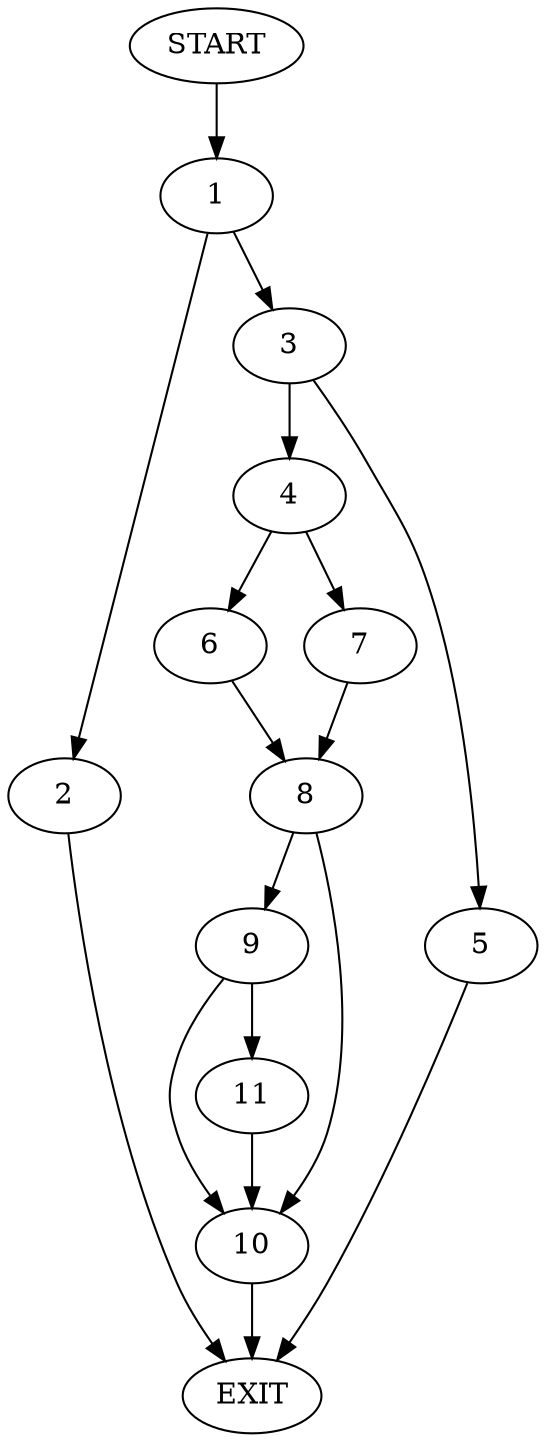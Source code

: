 digraph {
0 [label="START"]
12 [label="EXIT"]
0 -> 1
1 -> 2
1 -> 3
3 -> 4
3 -> 5
2 -> 12
5 -> 12
4 -> 6
4 -> 7
6 -> 8
7 -> 8
8 -> 9
8 -> 10
10 -> 12
9 -> 10
9 -> 11
11 -> 10
}
